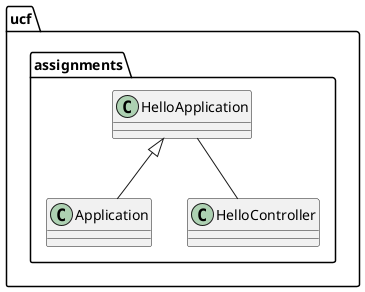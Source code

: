 @startuml
'https://plantuml.com/sequence-diagram

package ucf.assignments{
HelloApplication <|-- Application
HelloApplication-- HelloController

}
@enduml

